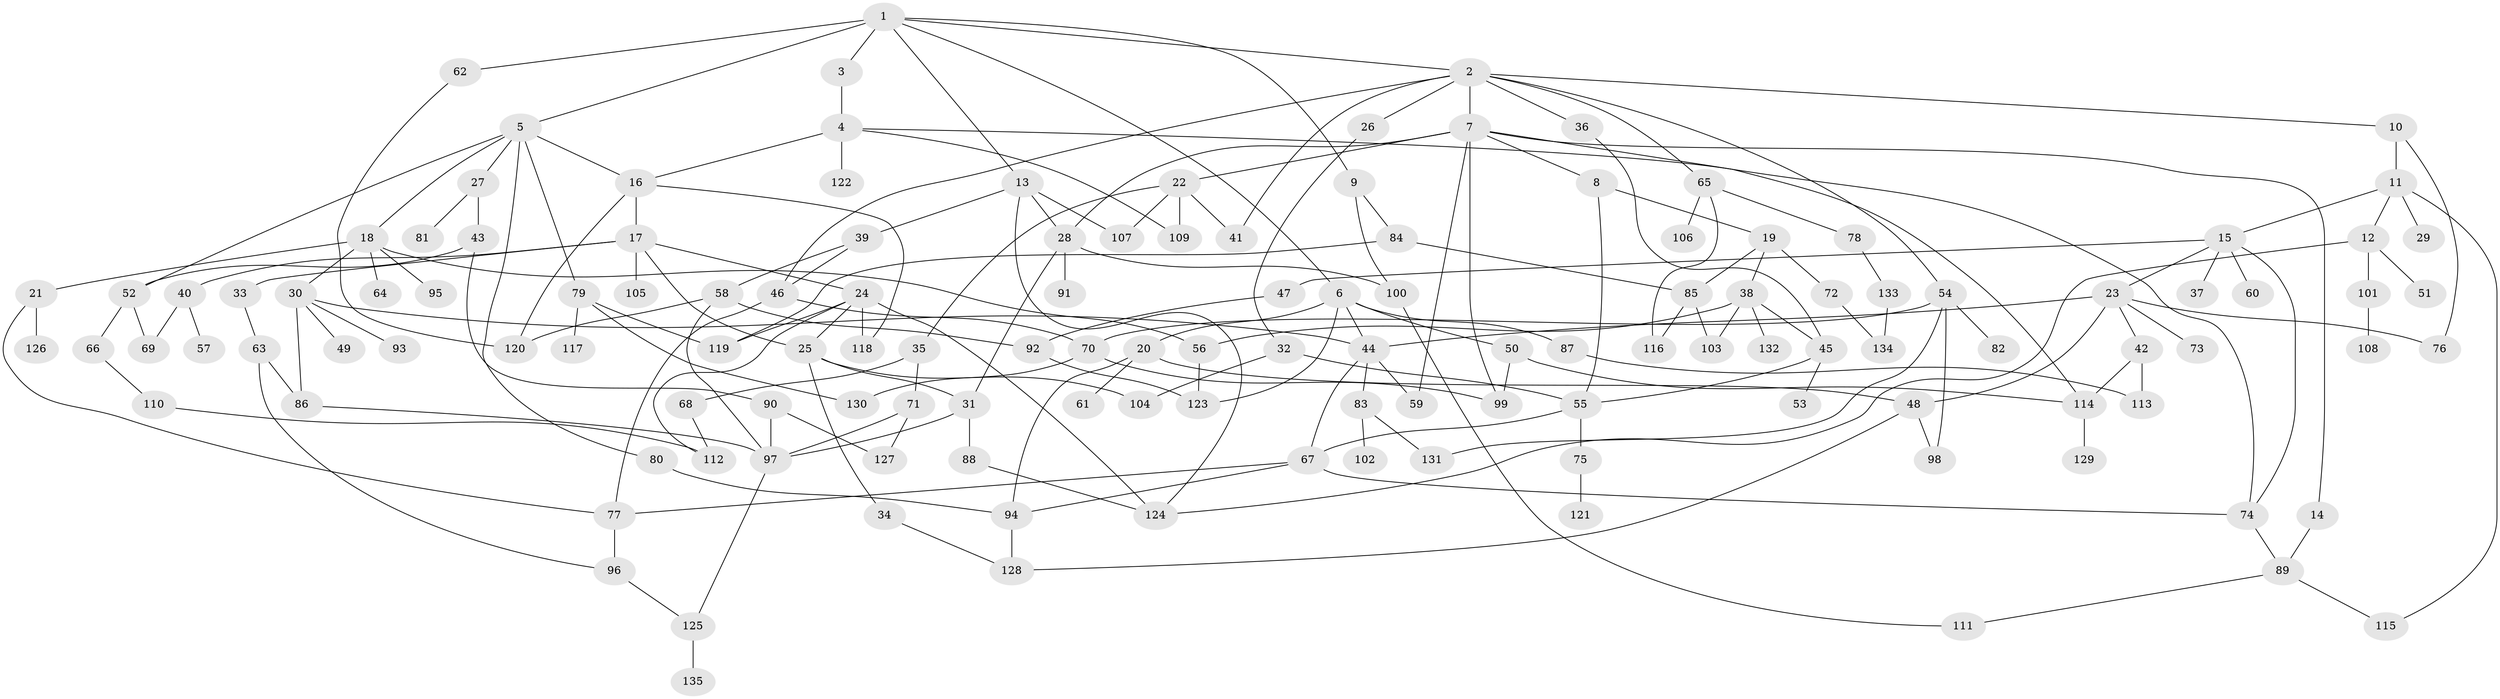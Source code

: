 // coarse degree distribution, {3: 0.1951219512195122, 13: 0.024390243902439025, 6: 0.0975609756097561, 5: 0.17073170731707318, 4: 0.14634146341463414, 8: 0.04878048780487805, 2: 0.12195121951219512, 7: 0.07317073170731707, 9: 0.04878048780487805, 1: 0.07317073170731707}
// Generated by graph-tools (version 1.1) at 2025/36/03/04/25 23:36:00]
// undirected, 135 vertices, 201 edges
graph export_dot {
  node [color=gray90,style=filled];
  1;
  2;
  3;
  4;
  5;
  6;
  7;
  8;
  9;
  10;
  11;
  12;
  13;
  14;
  15;
  16;
  17;
  18;
  19;
  20;
  21;
  22;
  23;
  24;
  25;
  26;
  27;
  28;
  29;
  30;
  31;
  32;
  33;
  34;
  35;
  36;
  37;
  38;
  39;
  40;
  41;
  42;
  43;
  44;
  45;
  46;
  47;
  48;
  49;
  50;
  51;
  52;
  53;
  54;
  55;
  56;
  57;
  58;
  59;
  60;
  61;
  62;
  63;
  64;
  65;
  66;
  67;
  68;
  69;
  70;
  71;
  72;
  73;
  74;
  75;
  76;
  77;
  78;
  79;
  80;
  81;
  82;
  83;
  84;
  85;
  86;
  87;
  88;
  89;
  90;
  91;
  92;
  93;
  94;
  95;
  96;
  97;
  98;
  99;
  100;
  101;
  102;
  103;
  104;
  105;
  106;
  107;
  108;
  109;
  110;
  111;
  112;
  113;
  114;
  115;
  116;
  117;
  118;
  119;
  120;
  121;
  122;
  123;
  124;
  125;
  126;
  127;
  128;
  129;
  130;
  131;
  132;
  133;
  134;
  135;
  1 -- 2;
  1 -- 3;
  1 -- 5;
  1 -- 6;
  1 -- 9;
  1 -- 13;
  1 -- 62;
  2 -- 7;
  2 -- 10;
  2 -- 26;
  2 -- 36;
  2 -- 46;
  2 -- 54;
  2 -- 65;
  2 -- 41;
  3 -- 4;
  4 -- 16;
  4 -- 109;
  4 -- 122;
  4 -- 74;
  5 -- 18;
  5 -- 27;
  5 -- 52;
  5 -- 79;
  5 -- 80;
  5 -- 16;
  6 -- 20;
  6 -- 50;
  6 -- 87;
  6 -- 123;
  6 -- 44;
  7 -- 8;
  7 -- 14;
  7 -- 22;
  7 -- 59;
  7 -- 28;
  7 -- 114;
  7 -- 99;
  8 -- 19;
  8 -- 55;
  9 -- 84;
  9 -- 100;
  10 -- 11;
  10 -- 76;
  11 -- 12;
  11 -- 15;
  11 -- 29;
  11 -- 115;
  12 -- 51;
  12 -- 101;
  12 -- 124;
  13 -- 28;
  13 -- 39;
  13 -- 107;
  13 -- 124;
  14 -- 89;
  15 -- 23;
  15 -- 37;
  15 -- 47;
  15 -- 60;
  15 -- 74;
  16 -- 17;
  16 -- 120;
  16 -- 118;
  17 -- 24;
  17 -- 33;
  17 -- 40;
  17 -- 105;
  17 -- 25;
  18 -- 21;
  18 -- 30;
  18 -- 64;
  18 -- 95;
  18 -- 56;
  19 -- 38;
  19 -- 72;
  19 -- 85;
  20 -- 48;
  20 -- 61;
  20 -- 94;
  21 -- 77;
  21 -- 126;
  22 -- 35;
  22 -- 41;
  22 -- 107;
  22 -- 109;
  23 -- 42;
  23 -- 44;
  23 -- 73;
  23 -- 76;
  23 -- 48;
  24 -- 25;
  24 -- 112;
  24 -- 118;
  24 -- 119;
  24 -- 124;
  25 -- 34;
  25 -- 104;
  25 -- 31;
  26 -- 32;
  27 -- 43;
  27 -- 81;
  28 -- 31;
  28 -- 91;
  28 -- 100;
  30 -- 49;
  30 -- 93;
  30 -- 86;
  30 -- 44;
  31 -- 88;
  31 -- 97;
  32 -- 55;
  32 -- 104;
  33 -- 63;
  34 -- 128;
  35 -- 68;
  35 -- 71;
  36 -- 45;
  38 -- 56;
  38 -- 103;
  38 -- 132;
  38 -- 45;
  39 -- 58;
  39 -- 46;
  40 -- 57;
  40 -- 69;
  42 -- 113;
  42 -- 114;
  43 -- 90;
  43 -- 52;
  44 -- 67;
  44 -- 83;
  44 -- 59;
  45 -- 53;
  45 -- 55;
  46 -- 70;
  46 -- 77;
  47 -- 92;
  48 -- 98;
  48 -- 128;
  50 -- 114;
  50 -- 99;
  52 -- 66;
  52 -- 69;
  54 -- 82;
  54 -- 98;
  54 -- 131;
  54 -- 70;
  55 -- 75;
  55 -- 67;
  56 -- 123;
  58 -- 92;
  58 -- 97;
  58 -- 120;
  62 -- 120;
  63 -- 86;
  63 -- 96;
  65 -- 78;
  65 -- 106;
  65 -- 116;
  66 -- 110;
  67 -- 74;
  67 -- 77;
  67 -- 94;
  68 -- 112;
  70 -- 99;
  70 -- 130;
  71 -- 127;
  71 -- 97;
  72 -- 134;
  74 -- 89;
  75 -- 121;
  77 -- 96;
  78 -- 133;
  79 -- 117;
  79 -- 130;
  79 -- 119;
  80 -- 94;
  83 -- 102;
  83 -- 131;
  84 -- 85;
  84 -- 119;
  85 -- 116;
  85 -- 103;
  86 -- 97;
  87 -- 113;
  88 -- 124;
  89 -- 115;
  89 -- 111;
  90 -- 97;
  90 -- 127;
  92 -- 123;
  94 -- 128;
  96 -- 125;
  97 -- 125;
  100 -- 111;
  101 -- 108;
  110 -- 112;
  114 -- 129;
  125 -- 135;
  133 -- 134;
}
